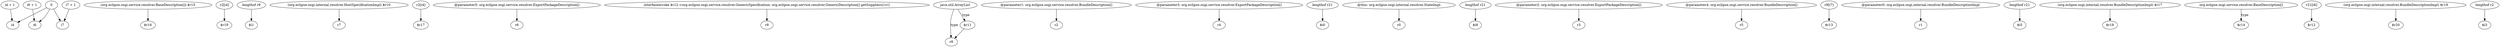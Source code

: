 digraph g {
0[label="i4 + 1"]
1[label="i4"]
0->1[label=""]
2[label="(org.eclipse.osgi.service.resolver.BaseDescription[]) $r15"]
3[label="$r16"]
2->3[label=""]
4[label="r2[i4]"]
5[label="$r19"]
4->5[label=""]
6[label="lengthof r9"]
7[label="$i1"]
6->7[label=""]
8[label="(org.eclipse.osgi.internal.resolver.HostSpecificationImpl) $r10"]
9[label="r7"]
8->9[label=""]
10[label="r2[i4]"]
11[label="$r17"]
10->11[label=""]
12[label="0"]
13[label="i7"]
12->13[label=""]
14[label="@parameter5: org.eclipse.osgi.service.resolver.ExportPackageDescription[]"]
15[label="r6"]
14->15[label=""]
12->1[label=""]
16[label="interfaceinvoke $r12.<org.eclipse.osgi.service.resolver.GenericSpecification: org.eclipse.osgi.service.resolver.GenericDescription[] getSuppliers()>()"]
17[label="r9"]
16->17[label=""]
18[label="java.util.ArrayList"]
19[label="r8"]
18->19[label="type"]
20[label="i7 + 1"]
20->13[label=""]
21[label="$r11"]
18->21[label="type"]
22[label="@parameter1: org.eclipse.osgi.service.resolver.BundleDescription[]"]
23[label="r2"]
22->23[label=""]
21->19[label=""]
24[label="@parameter3: org.eclipse.osgi.service.resolver.ExportPackageDescription[]"]
25[label="r4"]
24->25[label=""]
26[label="lengthof r21"]
27[label="$i0"]
26->27[label=""]
28[label="@this: org.eclipse.osgi.internal.resolver.StateImpl"]
29[label="r0"]
28->29[label=""]
30[label="lengthof r21"]
31[label="$i8"]
30->31[label=""]
32[label="i6"]
12->32[label=""]
33[label="@parameter2: org.eclipse.osgi.service.resolver.ExportPackageDescription[]"]
34[label="r3"]
33->34[label=""]
35[label="@parameter4: org.eclipse.osgi.service.resolver.BundleDescription[]"]
36[label="r5"]
35->36[label=""]
37[label="r9[i7]"]
38[label="$r13"]
37->38[label=""]
39[label="@parameter0: org.eclipse.osgi.internal.resolver.BundleDescriptionImpl"]
40[label="r1"]
39->40[label=""]
41[label="lengthof r21"]
42[label="$i5"]
41->42[label=""]
43[label="(org.eclipse.osgi.internal.resolver.BundleDescriptionImpl) $r17"]
44[label="$r18"]
43->44[label=""]
45[label="org.eclipse.osgi.service.resolver.BaseDescription[]"]
46[label="$r14"]
45->46[label="type"]
47[label="r21[i6]"]
48[label="$r12"]
47->48[label=""]
49[label="i6 + 1"]
49->32[label=""]
50[label="(org.eclipse.osgi.internal.resolver.BundleDescriptionImpl) $r19"]
51[label="$r20"]
50->51[label=""]
52[label="lengthof r2"]
53[label="$i3"]
52->53[label=""]
}